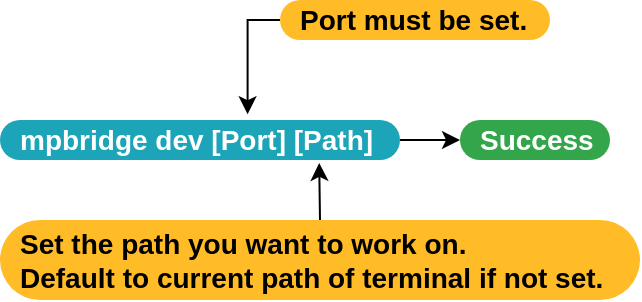 <mxfile version="20.8.19" type="github">
  <diagram name="Page-1" id="c7558073-3199-34d8-9f00-42111426c3f3">
    <mxGraphModel dx="842" dy="466" grid="1" gridSize="10" guides="1" tooltips="1" connect="1" arrows="1" fold="1" page="1" pageScale="1" pageWidth="826" pageHeight="1169" background="none" math="0" shadow="0">
      <root>
        <mxCell id="0" />
        <mxCell id="1" parent="0" />
        <mxCell id="varm7BmF9Hz2hoY3t86C-117" value="" style="edgeStyle=orthogonalEdgeStyle;rounded=0;orthogonalLoop=1;jettySize=auto;html=1;" edge="1" parent="1" source="varm7BmF9Hz2hoY3t86C-103" target="varm7BmF9Hz2hoY3t86C-115">
          <mxGeometry relative="1" as="geometry" />
        </mxCell>
        <mxCell id="varm7BmF9Hz2hoY3t86C-103" value="mpbridge dev [Port] [Path]" style="rounded=1;whiteSpace=wrap;html=1;arcSize=50;strokeColor=none;strokeWidth=1;fillColor=#1CA5B8;fontColor=#ffffff;whiteSpace=wrap;align=left;verticalAlign=middle;spacingLeft=0;fontStyle=1;fontSize=14;spacing=10;" vertex="1" parent="1">
          <mxGeometry x="20" y="170" width="200" height="20" as="geometry" />
        </mxCell>
        <mxCell id="varm7BmF9Hz2hoY3t86C-114" style="edgeStyle=orthogonalEdgeStyle;rounded=0;orthogonalLoop=1;jettySize=auto;html=1;exitX=0;exitY=0.5;exitDx=0;exitDy=0;entryX=0.619;entryY=-0.145;entryDx=0;entryDy=0;entryPerimeter=0;" edge="1" parent="1" source="varm7BmF9Hz2hoY3t86C-105" target="varm7BmF9Hz2hoY3t86C-103">
          <mxGeometry relative="1" as="geometry">
            <Array as="points">
              <mxPoint x="144" y="120" />
            </Array>
          </mxGeometry>
        </mxCell>
        <mxCell id="varm7BmF9Hz2hoY3t86C-105" value="Port must be set." style="rounded=1;whiteSpace=wrap;html=1;arcSize=50;strokeColor=none;strokeWidth=1;fillColor=#FFBC26;fontColor=#000000;whiteSpace=wrap;align=left;verticalAlign=middle;spacingLeft=0;fontStyle=1;fontSize=14;spacing=10;" vertex="1" parent="1">
          <mxGeometry x="160" y="110" width="135" height="20" as="geometry" />
        </mxCell>
        <mxCell id="varm7BmF9Hz2hoY3t86C-116" style="edgeStyle=orthogonalEdgeStyle;rounded=0;orthogonalLoop=1;jettySize=auto;html=1;exitX=0.5;exitY=0;exitDx=0;exitDy=0;entryX=0.798;entryY=1.074;entryDx=0;entryDy=0;entryPerimeter=0;" edge="1" parent="1" source="varm7BmF9Hz2hoY3t86C-110" target="varm7BmF9Hz2hoY3t86C-103">
          <mxGeometry relative="1" as="geometry" />
        </mxCell>
        <mxCell id="varm7BmF9Hz2hoY3t86C-110" value="&lt;div&gt;Set the path you want to work on.&lt;/div&gt;&lt;div&gt;Default to current path of terminal if not set.&lt;/div&gt;" style="rounded=1;whiteSpace=wrap;html=1;arcSize=50;strokeColor=none;strokeWidth=1;fillColor=#FFBC26;fontColor=#000000;whiteSpace=wrap;align=left;verticalAlign=middle;spacingLeft=0;fontStyle=1;fontSize=14;spacing=10;" vertex="1" parent="1">
          <mxGeometry x="20" y="220" width="320" height="40" as="geometry" />
        </mxCell>
        <mxCell id="varm7BmF9Hz2hoY3t86C-115" value="Success" style="rounded=1;whiteSpace=wrap;html=1;arcSize=50;strokeColor=none;strokeWidth=1;fillColor=#33A64C;fontColor=#FFFFFF;whiteSpace=wrap;align=left;verticalAlign=middle;spacingLeft=0;fontStyle=1;fontSize=14;spacing=10;" vertex="1" parent="1">
          <mxGeometry x="250" y="170" width="75" height="20" as="geometry" />
        </mxCell>
      </root>
    </mxGraphModel>
  </diagram>
</mxfile>
